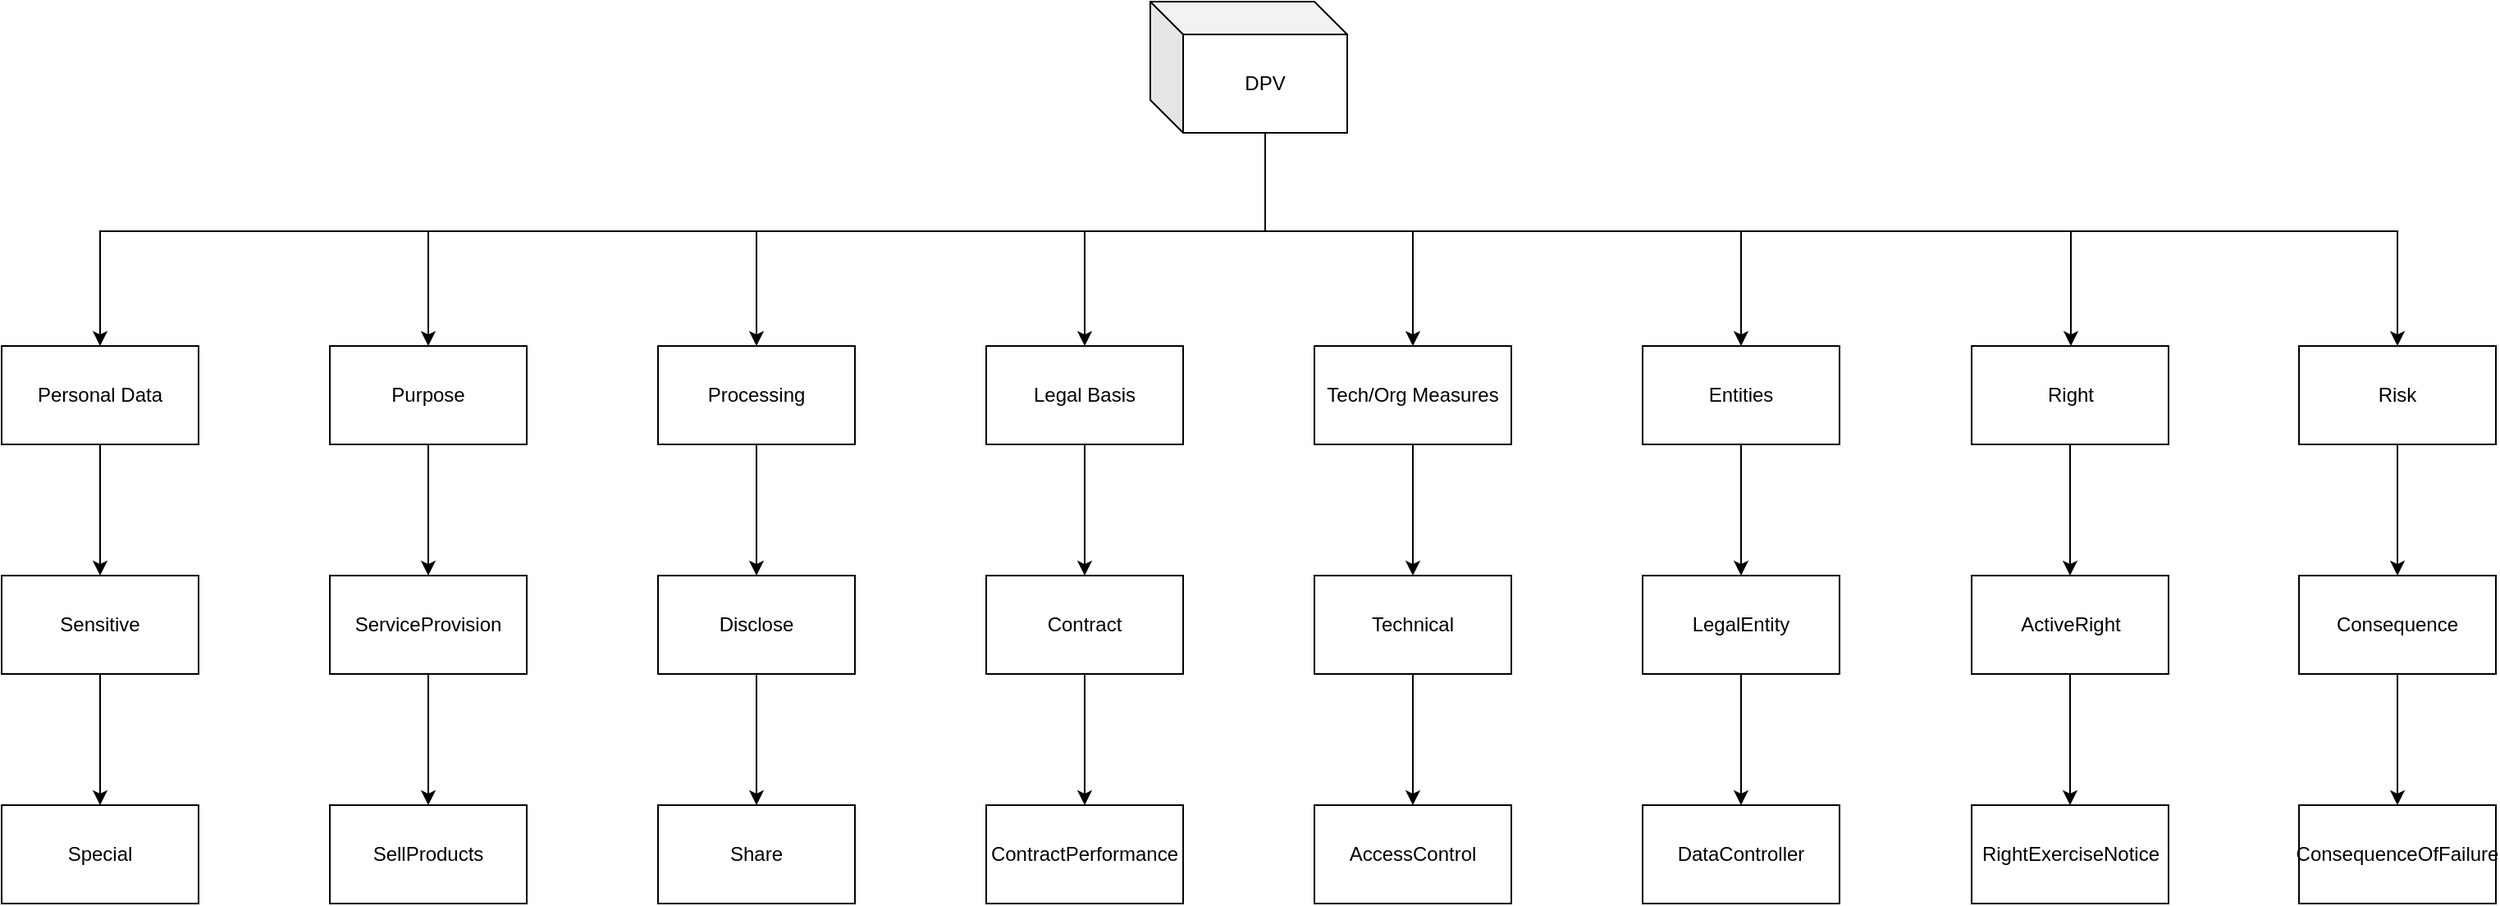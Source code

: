 <mxfile version="20.6.0" type="device"><diagram id="Fey1yl1Mcl28H-Acc5EO" name="Page-1"><mxGraphModel dx="1146" dy="1733" grid="1" gridSize="10" guides="1" tooltips="1" connect="1" arrows="1" fold="1" page="1" pageScale="1" pageWidth="827" pageHeight="1169" math="0" shadow="0"><root><mxCell id="0"/><mxCell id="1" parent="0"/><mxCell id="mbNLyHLyRJQGKQcGNQx8-8" value="" style="edgeStyle=orthogonalEdgeStyle;rounded=0;orthogonalLoop=1;jettySize=auto;html=1;entryX=0.5;entryY=0;entryDx=0;entryDy=0;exitX=0;exitY=0;exitDx=70;exitDy=80;exitPerimeter=0;" edge="1" parent="1" source="mbNLyHLyRJQGKQcGNQx8-1" target="mbNLyHLyRJQGKQcGNQx8-2"><mxGeometry relative="1" as="geometry"><mxPoint x="274" y="80" as="targetPoint"/><Array as="points"><mxPoint x="810" y="90"/><mxPoint x="100" y="90"/></Array></mxGeometry></mxCell><mxCell id="mbNLyHLyRJQGKQcGNQx8-12" value="" style="edgeStyle=orthogonalEdgeStyle;rounded=0;orthogonalLoop=1;jettySize=auto;html=1;entryX=0.5;entryY=0;entryDx=0;entryDy=0;exitX=0;exitY=0;exitDx=70;exitDy=80;exitPerimeter=0;" edge="1" parent="1" source="mbNLyHLyRJQGKQcGNQx8-1" target="mbNLyHLyRJQGKQcGNQx8-9"><mxGeometry relative="1" as="geometry"><mxPoint x="414" y="210" as="targetPoint"/><Array as="points"><mxPoint x="810" y="90"/><mxPoint x="300" y="90"/></Array></mxGeometry></mxCell><mxCell id="mbNLyHLyRJQGKQcGNQx8-18" value="" style="edgeStyle=orthogonalEdgeStyle;rounded=0;orthogonalLoop=1;jettySize=auto;html=1;exitX=0;exitY=0;exitDx=70;exitDy=80;exitPerimeter=0;" edge="1" parent="1" source="mbNLyHLyRJQGKQcGNQx8-1" target="mbNLyHLyRJQGKQcGNQx8-17"><mxGeometry relative="1" as="geometry"><mxPoint x="750" y="50" as="sourcePoint"/><Array as="points"><mxPoint x="810" y="90"/><mxPoint x="500" y="90"/></Array></mxGeometry></mxCell><mxCell id="mbNLyHLyRJQGKQcGNQx8-25" value="" style="edgeStyle=orthogonalEdgeStyle;rounded=0;orthogonalLoop=1;jettySize=auto;html=1;exitX=0;exitY=0;exitDx=70;exitDy=80;exitPerimeter=0;" edge="1" parent="1" source="mbNLyHLyRJQGKQcGNQx8-1" target="mbNLyHLyRJQGKQcGNQx8-24"><mxGeometry relative="1" as="geometry"><Array as="points"><mxPoint x="810" y="90"/><mxPoint x="700" y="90"/></Array></mxGeometry></mxCell><mxCell id="mbNLyHLyRJQGKQcGNQx8-31" value="" style="edgeStyle=orthogonalEdgeStyle;rounded=0;orthogonalLoop=1;jettySize=auto;html=1;exitX=0;exitY=0;exitDx=70;exitDy=80;exitPerimeter=0;" edge="1" parent="1" source="mbNLyHLyRJQGKQcGNQx8-1" target="mbNLyHLyRJQGKQcGNQx8-30"><mxGeometry relative="1" as="geometry"><Array as="points"><mxPoint x="810" y="90"/><mxPoint x="900" y="90"/></Array></mxGeometry></mxCell><mxCell id="mbNLyHLyRJQGKQcGNQx8-37" value="" style="edgeStyle=orthogonalEdgeStyle;rounded=0;orthogonalLoop=1;jettySize=auto;html=1;" edge="1" parent="1" target="mbNLyHLyRJQGKQcGNQx8-36"><mxGeometry relative="1" as="geometry"><mxPoint x="810" y="30" as="sourcePoint"/><Array as="points"><mxPoint x="810" y="90"/><mxPoint x="1100" y="90"/></Array></mxGeometry></mxCell><mxCell id="mbNLyHLyRJQGKQcGNQx8-43" value="" style="edgeStyle=orthogonalEdgeStyle;rounded=0;orthogonalLoop=1;jettySize=auto;html=1;exitX=0;exitY=0;exitDx=70;exitDy=80;exitPerimeter=0;" edge="1" parent="1" source="mbNLyHLyRJQGKQcGNQx8-1" target="mbNLyHLyRJQGKQcGNQx8-42"><mxGeometry relative="1" as="geometry"><Array as="points"><mxPoint x="810" y="90"/><mxPoint x="1301" y="90"/></Array></mxGeometry></mxCell><mxCell id="mbNLyHLyRJQGKQcGNQx8-45" value="" style="edgeStyle=orthogonalEdgeStyle;rounded=0;orthogonalLoop=1;jettySize=auto;html=1;" edge="1" parent="1" target="mbNLyHLyRJQGKQcGNQx8-44"><mxGeometry relative="1" as="geometry"><mxPoint x="810" y="30" as="sourcePoint"/><Array as="points"><mxPoint x="810" y="90"/><mxPoint x="1500" y="90"/></Array></mxGeometry></mxCell><mxCell id="mbNLyHLyRJQGKQcGNQx8-1" value="DPV" style="shape=cube;whiteSpace=wrap;html=1;boundedLbl=1;backgroundOutline=1;darkOpacity=0.05;darkOpacity2=0.1;" vertex="1" parent="1"><mxGeometry x="740" y="-50" width="120" height="80" as="geometry"/></mxCell><mxCell id="mbNLyHLyRJQGKQcGNQx8-4" value="" style="edgeStyle=orthogonalEdgeStyle;rounded=0;orthogonalLoop=1;jettySize=auto;html=1;" edge="1" parent="1" source="mbNLyHLyRJQGKQcGNQx8-2" target="mbNLyHLyRJQGKQcGNQx8-3"><mxGeometry relative="1" as="geometry"/></mxCell><mxCell id="mbNLyHLyRJQGKQcGNQx8-2" value="Personal Data" style="rounded=0;whiteSpace=wrap;html=1;" vertex="1" parent="1"><mxGeometry x="40" y="160" width="120" height="60" as="geometry"/></mxCell><mxCell id="mbNLyHLyRJQGKQcGNQx8-6" value="" style="edgeStyle=orthogonalEdgeStyle;rounded=0;orthogonalLoop=1;jettySize=auto;html=1;" edge="1" parent="1" source="mbNLyHLyRJQGKQcGNQx8-3" target="mbNLyHLyRJQGKQcGNQx8-5"><mxGeometry relative="1" as="geometry"/></mxCell><mxCell id="mbNLyHLyRJQGKQcGNQx8-3" value="Sensitive" style="whiteSpace=wrap;html=1;rounded=0;" vertex="1" parent="1"><mxGeometry x="40" y="300" width="120" height="60" as="geometry"/></mxCell><mxCell id="mbNLyHLyRJQGKQcGNQx8-5" value="Special" style="whiteSpace=wrap;html=1;rounded=0;" vertex="1" parent="1"><mxGeometry x="40" y="440" width="120" height="60" as="geometry"/></mxCell><mxCell id="mbNLyHLyRJQGKQcGNQx8-14" value="" style="edgeStyle=orthogonalEdgeStyle;rounded=0;orthogonalLoop=1;jettySize=auto;html=1;" edge="1" parent="1" source="mbNLyHLyRJQGKQcGNQx8-9" target="mbNLyHLyRJQGKQcGNQx8-13"><mxGeometry relative="1" as="geometry"/></mxCell><mxCell id="mbNLyHLyRJQGKQcGNQx8-9" value="Purpose" style="whiteSpace=wrap;html=1;rounded=0;" vertex="1" parent="1"><mxGeometry x="240" y="160" width="120" height="60" as="geometry"/></mxCell><mxCell id="mbNLyHLyRJQGKQcGNQx8-16" value="" style="edgeStyle=orthogonalEdgeStyle;rounded=0;orthogonalLoop=1;jettySize=auto;html=1;" edge="1" parent="1" source="mbNLyHLyRJQGKQcGNQx8-13" target="mbNLyHLyRJQGKQcGNQx8-15"><mxGeometry relative="1" as="geometry"/></mxCell><mxCell id="mbNLyHLyRJQGKQcGNQx8-13" value="ServiceProvision" style="whiteSpace=wrap;html=1;rounded=0;" vertex="1" parent="1"><mxGeometry x="240" y="300" width="120" height="60" as="geometry"/></mxCell><mxCell id="mbNLyHLyRJQGKQcGNQx8-15" value="SellProducts" style="whiteSpace=wrap;html=1;rounded=0;" vertex="1" parent="1"><mxGeometry x="240" y="440" width="120" height="60" as="geometry"/></mxCell><mxCell id="mbNLyHLyRJQGKQcGNQx8-21" value="" style="edgeStyle=orthogonalEdgeStyle;rounded=0;orthogonalLoop=1;jettySize=auto;html=1;" edge="1" parent="1" source="mbNLyHLyRJQGKQcGNQx8-17" target="mbNLyHLyRJQGKQcGNQx8-20"><mxGeometry relative="1" as="geometry"/></mxCell><mxCell id="mbNLyHLyRJQGKQcGNQx8-17" value="Processing" style="whiteSpace=wrap;html=1;" vertex="1" parent="1"><mxGeometry x="440" y="160" width="120" height="60" as="geometry"/></mxCell><mxCell id="mbNLyHLyRJQGKQcGNQx8-23" value="" style="edgeStyle=orthogonalEdgeStyle;rounded=0;orthogonalLoop=1;jettySize=auto;html=1;" edge="1" parent="1" source="mbNLyHLyRJQGKQcGNQx8-20" target="mbNLyHLyRJQGKQcGNQx8-22"><mxGeometry relative="1" as="geometry"/></mxCell><mxCell id="mbNLyHLyRJQGKQcGNQx8-20" value="Disclose" style="whiteSpace=wrap;html=1;" vertex="1" parent="1"><mxGeometry x="440" y="300" width="120" height="60" as="geometry"/></mxCell><mxCell id="mbNLyHLyRJQGKQcGNQx8-22" value="Share" style="whiteSpace=wrap;html=1;" vertex="1" parent="1"><mxGeometry x="440" y="440" width="120" height="60" as="geometry"/></mxCell><mxCell id="mbNLyHLyRJQGKQcGNQx8-27" value="" style="edgeStyle=orthogonalEdgeStyle;rounded=0;orthogonalLoop=1;jettySize=auto;html=1;" edge="1" parent="1" source="mbNLyHLyRJQGKQcGNQx8-24" target="mbNLyHLyRJQGKQcGNQx8-26"><mxGeometry relative="1" as="geometry"/></mxCell><mxCell id="mbNLyHLyRJQGKQcGNQx8-24" value="Legal Basis" style="whiteSpace=wrap;html=1;" vertex="1" parent="1"><mxGeometry x="640" y="160" width="120" height="60" as="geometry"/></mxCell><mxCell id="mbNLyHLyRJQGKQcGNQx8-29" value="" style="edgeStyle=orthogonalEdgeStyle;rounded=0;orthogonalLoop=1;jettySize=auto;html=1;" edge="1" parent="1" source="mbNLyHLyRJQGKQcGNQx8-26" target="mbNLyHLyRJQGKQcGNQx8-28"><mxGeometry relative="1" as="geometry"/></mxCell><mxCell id="mbNLyHLyRJQGKQcGNQx8-26" value="Contract" style="whiteSpace=wrap;html=1;" vertex="1" parent="1"><mxGeometry x="640" y="300" width="120" height="60" as="geometry"/></mxCell><mxCell id="mbNLyHLyRJQGKQcGNQx8-28" value="ContractPerformance" style="whiteSpace=wrap;html=1;" vertex="1" parent="1"><mxGeometry x="640" y="440" width="120" height="60" as="geometry"/></mxCell><mxCell id="mbNLyHLyRJQGKQcGNQx8-33" value="" style="edgeStyle=orthogonalEdgeStyle;rounded=0;orthogonalLoop=1;jettySize=auto;html=1;" edge="1" parent="1" source="mbNLyHLyRJQGKQcGNQx8-30" target="mbNLyHLyRJQGKQcGNQx8-32"><mxGeometry relative="1" as="geometry"/></mxCell><mxCell id="mbNLyHLyRJQGKQcGNQx8-30" value="Tech/Org Measures" style="whiteSpace=wrap;html=1;" vertex="1" parent="1"><mxGeometry x="840" y="160" width="120" height="60" as="geometry"/></mxCell><mxCell id="mbNLyHLyRJQGKQcGNQx8-35" value="" style="edgeStyle=orthogonalEdgeStyle;rounded=0;orthogonalLoop=1;jettySize=auto;html=1;" edge="1" parent="1" source="mbNLyHLyRJQGKQcGNQx8-32" target="mbNLyHLyRJQGKQcGNQx8-34"><mxGeometry relative="1" as="geometry"/></mxCell><mxCell id="mbNLyHLyRJQGKQcGNQx8-32" value="Technical" style="whiteSpace=wrap;html=1;" vertex="1" parent="1"><mxGeometry x="840" y="300" width="120" height="60" as="geometry"/></mxCell><mxCell id="mbNLyHLyRJQGKQcGNQx8-34" value="AccessControl" style="whiteSpace=wrap;html=1;" vertex="1" parent="1"><mxGeometry x="840" y="440" width="120" height="60" as="geometry"/></mxCell><mxCell id="mbNLyHLyRJQGKQcGNQx8-39" value="" style="edgeStyle=orthogonalEdgeStyle;rounded=0;orthogonalLoop=1;jettySize=auto;html=1;" edge="1" parent="1" source="mbNLyHLyRJQGKQcGNQx8-36" target="mbNLyHLyRJQGKQcGNQx8-38"><mxGeometry relative="1" as="geometry"/></mxCell><mxCell id="mbNLyHLyRJQGKQcGNQx8-36" value="Entities" style="whiteSpace=wrap;html=1;" vertex="1" parent="1"><mxGeometry x="1040" y="160" width="120" height="60" as="geometry"/></mxCell><mxCell id="mbNLyHLyRJQGKQcGNQx8-41" value="" style="edgeStyle=orthogonalEdgeStyle;rounded=0;orthogonalLoop=1;jettySize=auto;html=1;" edge="1" parent="1" source="mbNLyHLyRJQGKQcGNQx8-38" target="mbNLyHLyRJQGKQcGNQx8-40"><mxGeometry relative="1" as="geometry"/></mxCell><mxCell id="mbNLyHLyRJQGKQcGNQx8-38" value="LegalEntity" style="whiteSpace=wrap;html=1;" vertex="1" parent="1"><mxGeometry x="1040" y="300" width="120" height="60" as="geometry"/></mxCell><mxCell id="mbNLyHLyRJQGKQcGNQx8-40" value="DataController" style="whiteSpace=wrap;html=1;" vertex="1" parent="1"><mxGeometry x="1040" y="440" width="120" height="60" as="geometry"/></mxCell><mxCell id="mbNLyHLyRJQGKQcGNQx8-47" value="" style="edgeStyle=orthogonalEdgeStyle;rounded=0;orthogonalLoop=1;jettySize=auto;html=1;" edge="1" parent="1" source="mbNLyHLyRJQGKQcGNQx8-42" target="mbNLyHLyRJQGKQcGNQx8-46"><mxGeometry relative="1" as="geometry"/></mxCell><mxCell id="mbNLyHLyRJQGKQcGNQx8-42" value="Right" style="whiteSpace=wrap;html=1;" vertex="1" parent="1"><mxGeometry x="1240.5" y="160" width="120" height="60" as="geometry"/></mxCell><mxCell id="mbNLyHLyRJQGKQcGNQx8-51" value="" style="edgeStyle=orthogonalEdgeStyle;rounded=0;orthogonalLoop=1;jettySize=auto;html=1;" edge="1" parent="1" source="mbNLyHLyRJQGKQcGNQx8-44" target="mbNLyHLyRJQGKQcGNQx8-50"><mxGeometry relative="1" as="geometry"/></mxCell><mxCell id="mbNLyHLyRJQGKQcGNQx8-44" value="Risk" style="whiteSpace=wrap;html=1;" vertex="1" parent="1"><mxGeometry x="1440" y="160" width="120" height="60" as="geometry"/></mxCell><mxCell id="mbNLyHLyRJQGKQcGNQx8-49" value="" style="edgeStyle=orthogonalEdgeStyle;rounded=0;orthogonalLoop=1;jettySize=auto;html=1;" edge="1" parent="1" source="mbNLyHLyRJQGKQcGNQx8-46" target="mbNLyHLyRJQGKQcGNQx8-48"><mxGeometry relative="1" as="geometry"/></mxCell><mxCell id="mbNLyHLyRJQGKQcGNQx8-46" value="ActiveRight" style="whiteSpace=wrap;html=1;" vertex="1" parent="1"><mxGeometry x="1240.5" y="300" width="120" height="60" as="geometry"/></mxCell><mxCell id="mbNLyHLyRJQGKQcGNQx8-48" value="RightExerciseNotice" style="whiteSpace=wrap;html=1;" vertex="1" parent="1"><mxGeometry x="1240.5" y="440" width="120" height="60" as="geometry"/></mxCell><mxCell id="mbNLyHLyRJQGKQcGNQx8-53" value="" style="edgeStyle=orthogonalEdgeStyle;rounded=0;orthogonalLoop=1;jettySize=auto;html=1;" edge="1" parent="1" source="mbNLyHLyRJQGKQcGNQx8-50" target="mbNLyHLyRJQGKQcGNQx8-52"><mxGeometry relative="1" as="geometry"/></mxCell><mxCell id="mbNLyHLyRJQGKQcGNQx8-50" value="Consequence" style="whiteSpace=wrap;html=1;" vertex="1" parent="1"><mxGeometry x="1440" y="300" width="120" height="60" as="geometry"/></mxCell><mxCell id="mbNLyHLyRJQGKQcGNQx8-52" value="ConsequenceOfFailure" style="whiteSpace=wrap;html=1;" vertex="1" parent="1"><mxGeometry x="1440" y="440" width="120" height="60" as="geometry"/></mxCell></root></mxGraphModel></diagram></mxfile>